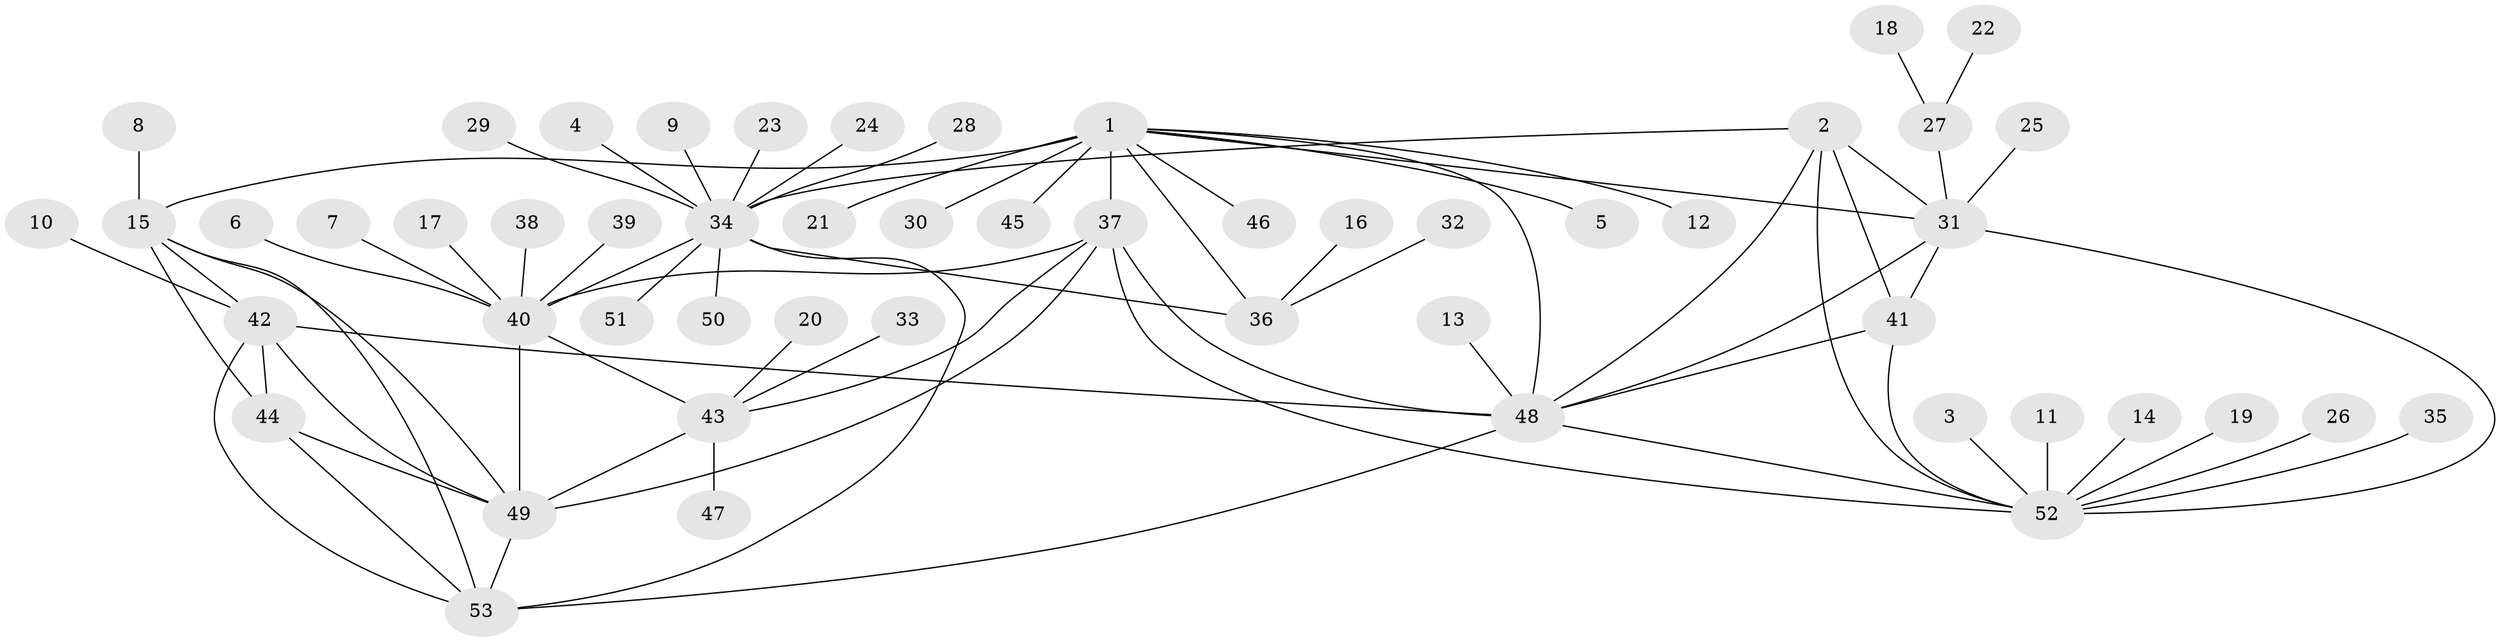 // original degree distribution, {7: 0.0380952380952381, 6: 0.06666666666666667, 9: 0.01904761904761905, 5: 0.0380952380952381, 10: 0.01904761904761905, 8: 0.0380952380952381, 4: 0.01904761904761905, 12: 0.009523809523809525, 13: 0.009523809523809525, 1: 0.6, 2: 0.12380952380952381, 3: 0.01904761904761905}
// Generated by graph-tools (version 1.1) at 2025/50/03/09/25 03:50:38]
// undirected, 53 vertices, 76 edges
graph export_dot {
graph [start="1"]
  node [color=gray90,style=filled];
  1;
  2;
  3;
  4;
  5;
  6;
  7;
  8;
  9;
  10;
  11;
  12;
  13;
  14;
  15;
  16;
  17;
  18;
  19;
  20;
  21;
  22;
  23;
  24;
  25;
  26;
  27;
  28;
  29;
  30;
  31;
  32;
  33;
  34;
  35;
  36;
  37;
  38;
  39;
  40;
  41;
  42;
  43;
  44;
  45;
  46;
  47;
  48;
  49;
  50;
  51;
  52;
  53;
  1 -- 5 [weight=1.0];
  1 -- 12 [weight=1.0];
  1 -- 15 [weight=1.0];
  1 -- 21 [weight=1.0];
  1 -- 30 [weight=1.0];
  1 -- 31 [weight=1.0];
  1 -- 36 [weight=1.0];
  1 -- 37 [weight=4.0];
  1 -- 45 [weight=1.0];
  1 -- 46 [weight=1.0];
  1 -- 48 [weight=1.0];
  2 -- 31 [weight=1.0];
  2 -- 34 [weight=1.0];
  2 -- 41 [weight=1.0];
  2 -- 48 [weight=1.0];
  2 -- 52 [weight=1.0];
  3 -- 52 [weight=1.0];
  4 -- 34 [weight=1.0];
  6 -- 40 [weight=1.0];
  7 -- 40 [weight=1.0];
  8 -- 15 [weight=1.0];
  9 -- 34 [weight=1.0];
  10 -- 42 [weight=1.0];
  11 -- 52 [weight=1.0];
  13 -- 48 [weight=1.0];
  14 -- 52 [weight=1.0];
  15 -- 42 [weight=1.0];
  15 -- 44 [weight=1.0];
  15 -- 49 [weight=1.0];
  15 -- 53 [weight=1.0];
  16 -- 36 [weight=1.0];
  17 -- 40 [weight=1.0];
  18 -- 27 [weight=1.0];
  19 -- 52 [weight=1.0];
  20 -- 43 [weight=1.0];
  22 -- 27 [weight=1.0];
  23 -- 34 [weight=1.0];
  24 -- 34 [weight=1.0];
  25 -- 31 [weight=1.0];
  26 -- 52 [weight=1.0];
  27 -- 31 [weight=1.0];
  28 -- 34 [weight=1.0];
  29 -- 34 [weight=1.0];
  31 -- 41 [weight=1.0];
  31 -- 48 [weight=1.0];
  31 -- 52 [weight=1.0];
  32 -- 36 [weight=1.0];
  33 -- 43 [weight=1.0];
  34 -- 36 [weight=4.0];
  34 -- 40 [weight=1.0];
  34 -- 50 [weight=1.0];
  34 -- 51 [weight=1.0];
  34 -- 53 [weight=1.0];
  35 -- 52 [weight=1.0];
  37 -- 40 [weight=2.0];
  37 -- 43 [weight=1.0];
  37 -- 48 [weight=1.0];
  37 -- 49 [weight=2.0];
  37 -- 52 [weight=1.0];
  38 -- 40 [weight=1.0];
  39 -- 40 [weight=1.0];
  40 -- 43 [weight=2.0];
  40 -- 49 [weight=2.0];
  41 -- 48 [weight=1.0];
  41 -- 52 [weight=1.0];
  42 -- 44 [weight=1.0];
  42 -- 48 [weight=1.0];
  42 -- 49 [weight=1.0];
  42 -- 53 [weight=1.0];
  43 -- 47 [weight=1.0];
  43 -- 49 [weight=1.0];
  44 -- 49 [weight=1.0];
  44 -- 53 [weight=1.0];
  48 -- 52 [weight=1.0];
  48 -- 53 [weight=1.0];
  49 -- 53 [weight=1.0];
}
